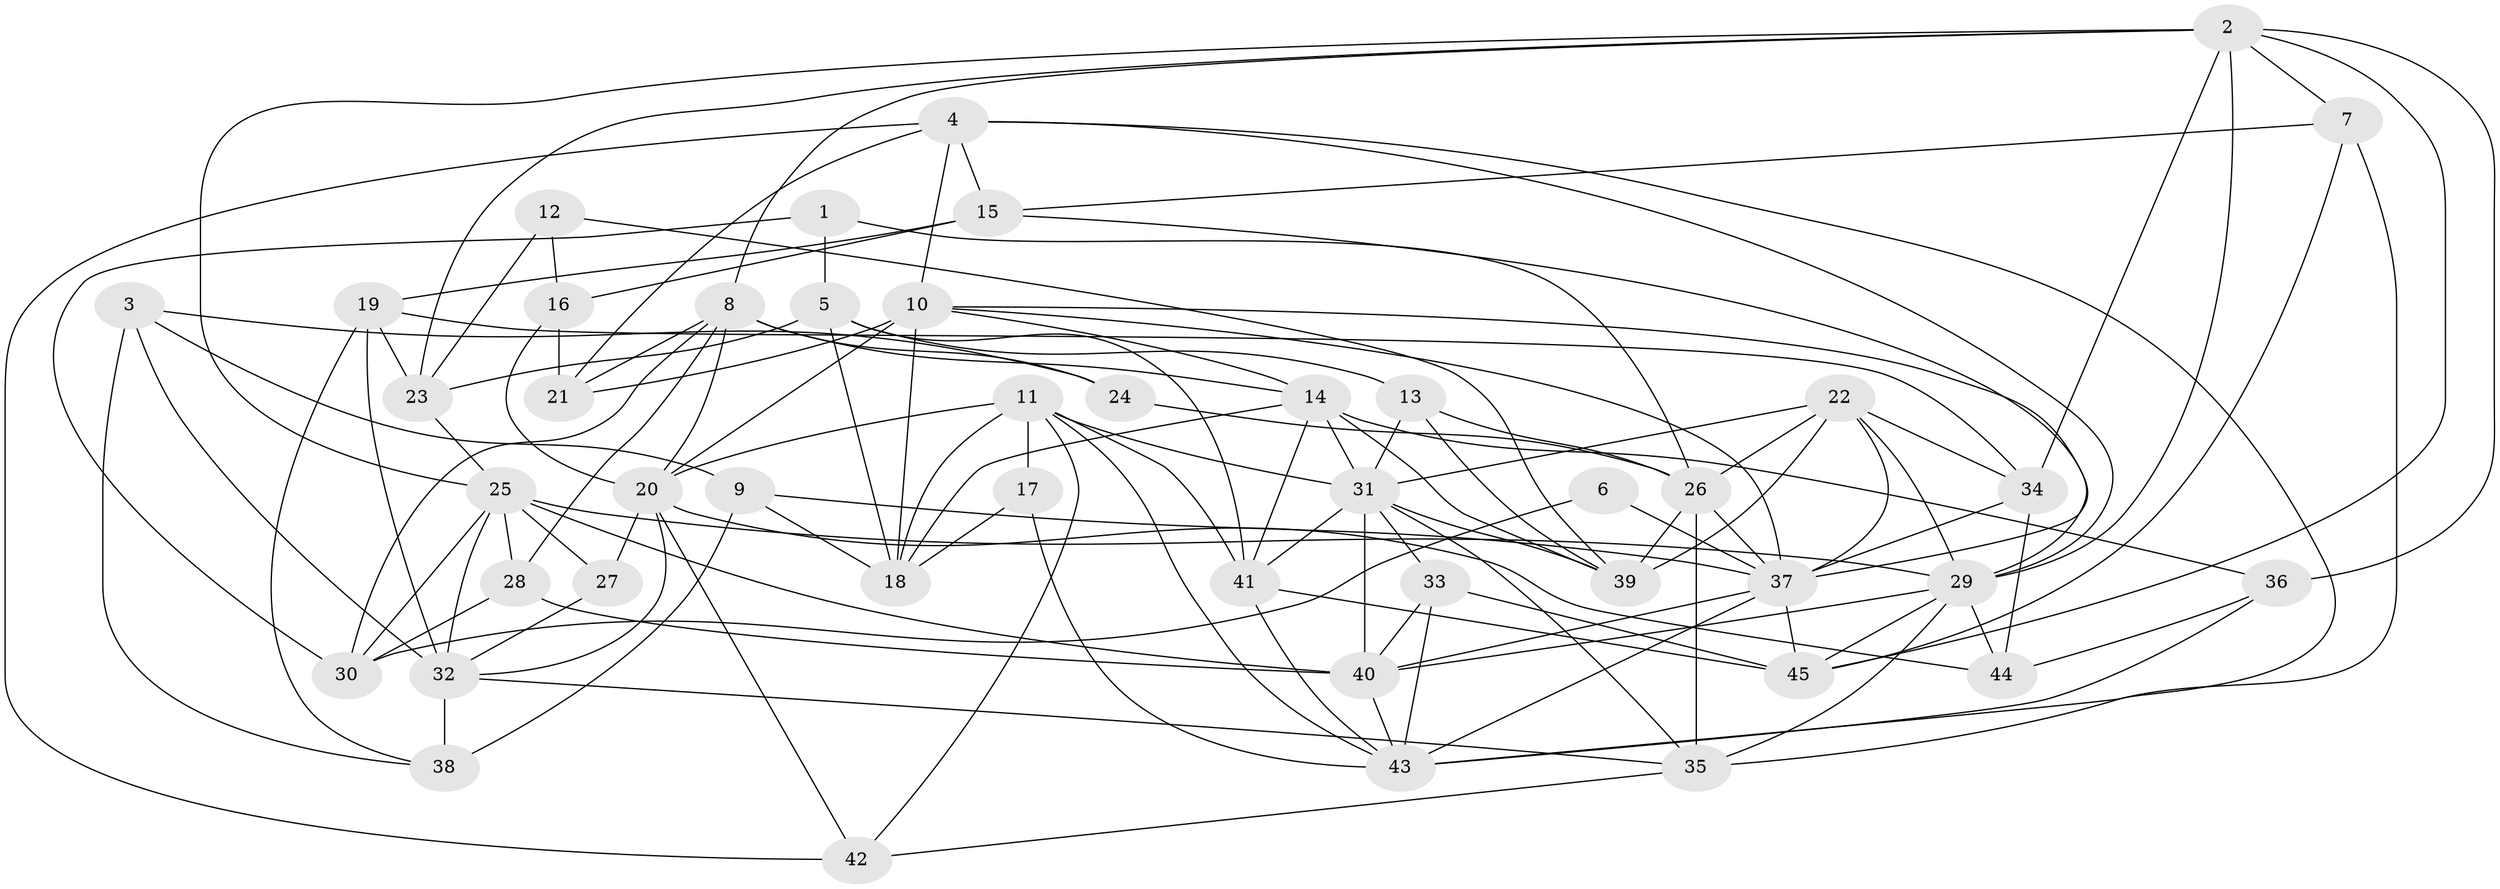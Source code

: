 // original degree distribution, {7: 0.06666666666666667, 3: 0.3, 4: 0.23333333333333334, 5: 0.16666666666666666, 2: 0.13333333333333333, 6: 0.1}
// Generated by graph-tools (version 1.1) at 2025/02/03/09/25 03:02:03]
// undirected, 45 vertices, 123 edges
graph export_dot {
graph [start="1"]
  node [color=gray90,style=filled];
  1;
  2;
  3;
  4;
  5;
  6;
  7;
  8;
  9;
  10;
  11;
  12;
  13;
  14;
  15;
  16;
  17;
  18;
  19;
  20;
  21;
  22;
  23;
  24;
  25;
  26;
  27;
  28;
  29;
  30;
  31;
  32;
  33;
  34;
  35;
  36;
  37;
  38;
  39;
  40;
  41;
  42;
  43;
  44;
  45;
  1 -- 5 [weight=1.0];
  1 -- 26 [weight=1.0];
  1 -- 30 [weight=1.0];
  2 -- 7 [weight=1.0];
  2 -- 8 [weight=1.0];
  2 -- 23 [weight=1.0];
  2 -- 25 [weight=1.0];
  2 -- 29 [weight=1.0];
  2 -- 34 [weight=1.0];
  2 -- 36 [weight=1.0];
  2 -- 45 [weight=1.0];
  3 -- 9 [weight=1.0];
  3 -- 24 [weight=2.0];
  3 -- 32 [weight=1.0];
  3 -- 38 [weight=1.0];
  4 -- 10 [weight=1.0];
  4 -- 15 [weight=1.0];
  4 -- 21 [weight=1.0];
  4 -- 29 [weight=1.0];
  4 -- 35 [weight=1.0];
  4 -- 42 [weight=1.0];
  5 -- 13 [weight=1.0];
  5 -- 18 [weight=3.0];
  5 -- 23 [weight=1.0];
  5 -- 41 [weight=2.0];
  6 -- 30 [weight=1.0];
  6 -- 37 [weight=1.0];
  7 -- 15 [weight=1.0];
  7 -- 43 [weight=1.0];
  7 -- 45 [weight=1.0];
  8 -- 14 [weight=1.0];
  8 -- 20 [weight=1.0];
  8 -- 21 [weight=1.0];
  8 -- 24 [weight=1.0];
  8 -- 28 [weight=1.0];
  8 -- 30 [weight=1.0];
  9 -- 18 [weight=1.0];
  9 -- 37 [weight=1.0];
  9 -- 38 [weight=1.0];
  10 -- 14 [weight=1.0];
  10 -- 18 [weight=2.0];
  10 -- 20 [weight=1.0];
  10 -- 21 [weight=2.0];
  10 -- 29 [weight=1.0];
  10 -- 37 [weight=1.0];
  11 -- 17 [weight=1.0];
  11 -- 18 [weight=1.0];
  11 -- 20 [weight=1.0];
  11 -- 31 [weight=1.0];
  11 -- 41 [weight=1.0];
  11 -- 42 [weight=1.0];
  11 -- 43 [weight=1.0];
  12 -- 16 [weight=1.0];
  12 -- 23 [weight=1.0];
  12 -- 39 [weight=1.0];
  13 -- 26 [weight=1.0];
  13 -- 31 [weight=1.0];
  13 -- 39 [weight=1.0];
  14 -- 18 [weight=1.0];
  14 -- 31 [weight=1.0];
  14 -- 36 [weight=1.0];
  14 -- 39 [weight=1.0];
  14 -- 41 [weight=1.0];
  15 -- 16 [weight=1.0];
  15 -- 19 [weight=1.0];
  15 -- 37 [weight=1.0];
  16 -- 20 [weight=1.0];
  16 -- 21 [weight=1.0];
  17 -- 18 [weight=1.0];
  17 -- 43 [weight=1.0];
  19 -- 23 [weight=1.0];
  19 -- 32 [weight=1.0];
  19 -- 34 [weight=1.0];
  19 -- 38 [weight=1.0];
  20 -- 27 [weight=1.0];
  20 -- 32 [weight=1.0];
  20 -- 42 [weight=1.0];
  20 -- 44 [weight=1.0];
  22 -- 26 [weight=1.0];
  22 -- 29 [weight=1.0];
  22 -- 31 [weight=1.0];
  22 -- 34 [weight=1.0];
  22 -- 37 [weight=1.0];
  22 -- 39 [weight=1.0];
  23 -- 25 [weight=1.0];
  24 -- 26 [weight=1.0];
  25 -- 27 [weight=1.0];
  25 -- 28 [weight=1.0];
  25 -- 29 [weight=1.0];
  25 -- 30 [weight=1.0];
  25 -- 32 [weight=1.0];
  25 -- 40 [weight=1.0];
  26 -- 35 [weight=2.0];
  26 -- 37 [weight=1.0];
  26 -- 39 [weight=1.0];
  27 -- 32 [weight=1.0];
  28 -- 30 [weight=1.0];
  28 -- 40 [weight=2.0];
  29 -- 35 [weight=1.0];
  29 -- 40 [weight=1.0];
  29 -- 44 [weight=1.0];
  29 -- 45 [weight=1.0];
  31 -- 33 [weight=1.0];
  31 -- 35 [weight=1.0];
  31 -- 39 [weight=1.0];
  31 -- 40 [weight=1.0];
  31 -- 41 [weight=1.0];
  32 -- 35 [weight=1.0];
  32 -- 38 [weight=2.0];
  33 -- 40 [weight=1.0];
  33 -- 43 [weight=1.0];
  33 -- 45 [weight=1.0];
  34 -- 37 [weight=1.0];
  34 -- 44 [weight=1.0];
  35 -- 42 [weight=1.0];
  36 -- 43 [weight=1.0];
  36 -- 44 [weight=1.0];
  37 -- 40 [weight=1.0];
  37 -- 43 [weight=1.0];
  37 -- 45 [weight=1.0];
  40 -- 43 [weight=1.0];
  41 -- 43 [weight=1.0];
  41 -- 45 [weight=1.0];
}
